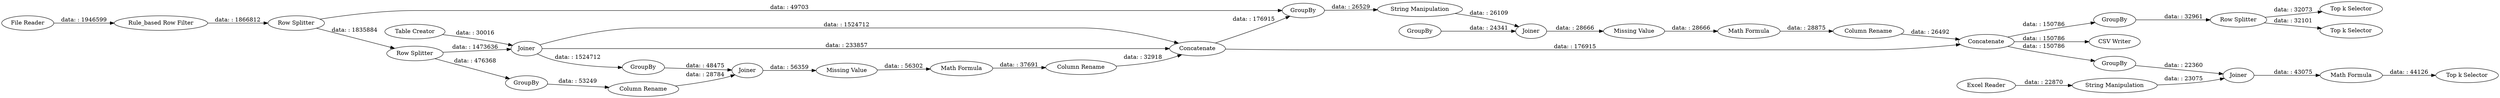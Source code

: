 digraph {
	"1958184718384720696_10" [label="String Manipulation"]
	"1958184718384720696_8" [label="Top k Selector"]
	"-6223685156739548614_15" [label=Joiner]
	"1958184718384720696_26" [label=Concatenate]
	"1958184718384720696_1" [label="Excel Reader"]
	"-4123438540089223630_29" [label="Missing Value"]
	"1958184718384720696_14" [label=Joiner]
	"1958184718384720696_16" [label="Math Formula"]
	"1958184718384720696_5" [label="Row Splitter"]
	"1958184718384720696_2" [label="File Reader"]
	"1958184718384720696_32" [label="CSV Writer"]
	"-4123438540089223630_23" [label=Joiner]
	"-6223685156739548614_19" [label="Column Rename"]
	"1958184718384720696_9" [label="Rule_based Row Filter"]
	"-6223685156739548614_14" [label=GroupBy]
	"-4123438540089223630_25" [label="Column Rename"]
	"1958184718384720696_13" [label="Top k Selector"]
	"-6223685156739548614_17" [label="Math Formula"]
	"-4123438540089223630_22" [label=GroupBy]
	"-6223685156739548614_20" [label="Missing Value"]
	"-6223685156739548614_13" [label=GroupBy]
	"-4123438540089223630_28" [label="String Manipulation"]
	"-6223685156739548614_5" [label="Row Splitter"]
	"-6223685156739548614_16" [label="Column Rename"]
	"1958184718384720696_15" [label=GroupBy]
	"-4123438540089223630_24" [label="Math Formula"]
	"-6223685156739548614_11" [label="Table Creator"]
	"1958184718384720696_20" [label="Row Splitter"]
	"-6223685156739548614_18" [label=Concatenate]
	"1958184718384720696_31" [label="Top k Selector"]
	"1958184718384720696_3" [label=GroupBy]
	"-4123438540089223630_21" [label=GroupBy]
	"-6223685156739548614_12" [label=Joiner]
	"-4123438540089223630_28" -> "-4123438540089223630_23" [label="data: : 26109"]
	"-6223685156739548614_14" -> "-6223685156739548614_15" [label="data: : 48475"]
	"1958184718384720696_5" -> "1958184718384720696_8" [label="data: : 32101"]
	"-4123438540089223630_29" -> "-4123438540089223630_24" [label="data: : 28666"]
	"1958184718384720696_20" -> "-6223685156739548614_5" [label="data: : 1835884"]
	"1958184718384720696_3" -> "1958184718384720696_5" [label="data: : 32961"]
	"-6223685156739548614_19" -> "-6223685156739548614_18" [label="data: : 32918"]
	"-6223685156739548614_5" -> "-6223685156739548614_13" [label="data: : 476368"]
	"1958184718384720696_2" -> "1958184718384720696_9" [label="data: : 1946599"]
	"1958184718384720696_15" -> "1958184718384720696_14" [label="data: : 22360"]
	"-4123438540089223630_23" -> "-4123438540089223630_29" [label="data: : 28666"]
	"-6223685156739548614_11" -> "-6223685156739548614_12" [label="data: : 30016"]
	"1958184718384720696_9" -> "1958184718384720696_20" [label="data: : 1866812"]
	"1958184718384720696_20" -> "-4123438540089223630_21" [label="data: : 49703"]
	"-4123438540089223630_25" -> "1958184718384720696_26" [label="data: : 26492"]
	"1958184718384720696_10" -> "1958184718384720696_14" [label="data: : 23075"]
	"1958184718384720696_26" -> "1958184718384720696_15" [label="data: : 150786"]
	"-6223685156739548614_18" -> "1958184718384720696_26" [label="data: : 176915"]
	"1958184718384720696_1" -> "1958184718384720696_10" [label="data: : 22870"]
	"-4123438540089223630_21" -> "-4123438540089223630_28" [label="data: : 26529"]
	"-4123438540089223630_22" -> "-4123438540089223630_23" [label="data: : 24341"]
	"-6223685156739548614_15" -> "-6223685156739548614_20" [label="data: : 56359"]
	"1958184718384720696_26" -> "1958184718384720696_3" [label="data: : 150786"]
	"1958184718384720696_16" -> "1958184718384720696_13" [label="data: : 44126"]
	"-6223685156739548614_16" -> "-6223685156739548614_15" [label="data: : 28784"]
	"1958184718384720696_5" -> "1958184718384720696_31" [label="data: : 32073"]
	"1958184718384720696_14" -> "1958184718384720696_16" [label="data: : 43075"]
	"-6223685156739548614_12" -> "-6223685156739548614_18" [label="data: : 1524712"]
	"-6223685156739548614_12" -> "-6223685156739548614_18" [label="data: : 233857"]
	"-6223685156739548614_13" -> "-6223685156739548614_16" [label="data: : 53249"]
	"-4123438540089223630_24" -> "-4123438540089223630_25" [label="data: : 28875"]
	"-6223685156739548614_20" -> "-6223685156739548614_17" [label="data: : 56302"]
	"-6223685156739548614_17" -> "-6223685156739548614_19" [label="data: : 37691"]
	"-6223685156739548614_18" -> "-4123438540089223630_21" [label="data: : 176915"]
	"1958184718384720696_26" -> "1958184718384720696_32" [label="data: : 150786"]
	"-6223685156739548614_5" -> "-6223685156739548614_12" [label="data: : 1473636"]
	"-6223685156739548614_12" -> "-6223685156739548614_14" [label="data: : 1524712"]
	rankdir=LR
}
